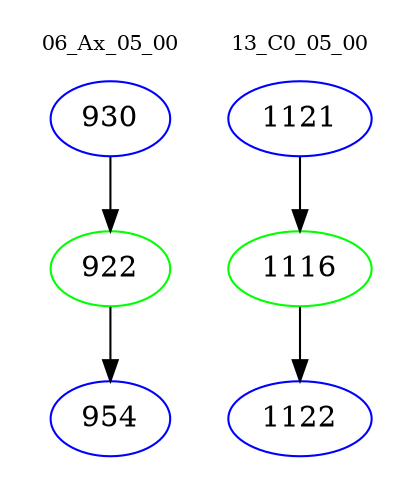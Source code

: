 digraph{
subgraph cluster_0 {
color = white
label = "06_Ax_05_00";
fontsize=10;
T0_930 [label="930", color="blue"]
T0_930 -> T0_922 [color="black"]
T0_922 [label="922", color="green"]
T0_922 -> T0_954 [color="black"]
T0_954 [label="954", color="blue"]
}
subgraph cluster_1 {
color = white
label = "13_C0_05_00";
fontsize=10;
T1_1121 [label="1121", color="blue"]
T1_1121 -> T1_1116 [color="black"]
T1_1116 [label="1116", color="green"]
T1_1116 -> T1_1122 [color="black"]
T1_1122 [label="1122", color="blue"]
}
}
